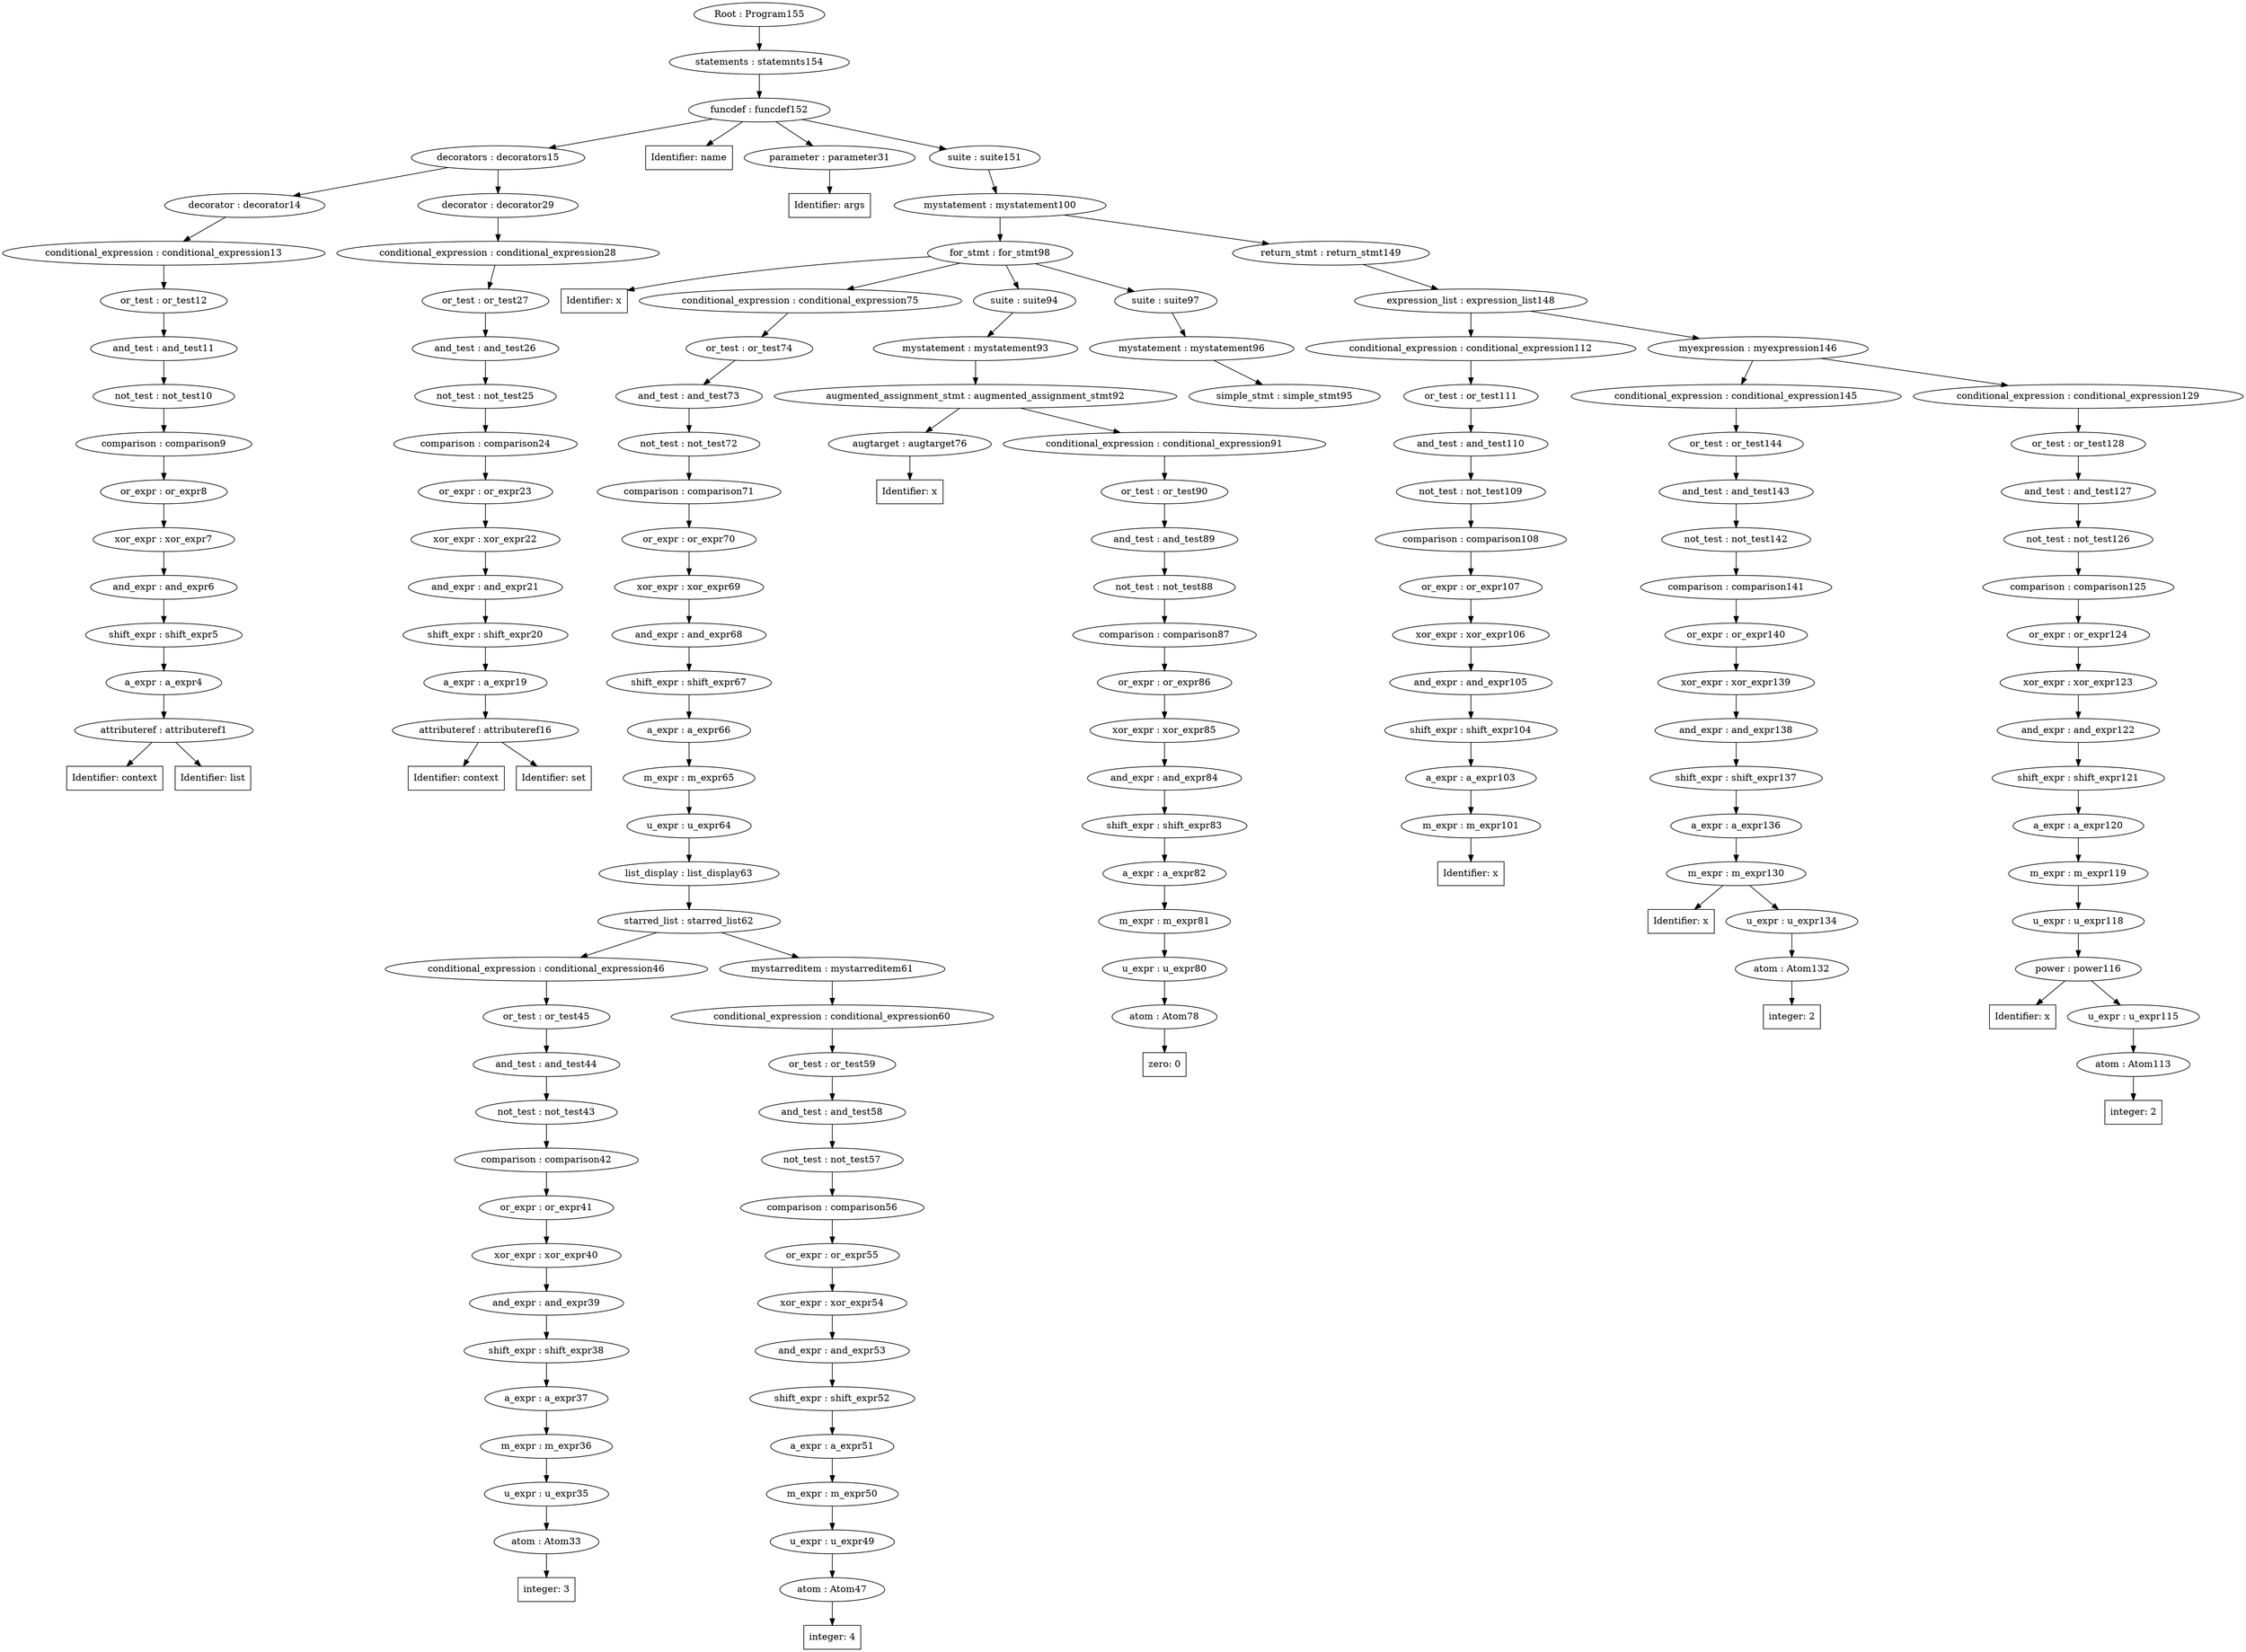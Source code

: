 digraph G {
	Program155 [label="Root : Program155"]
	Program155 -> statemnts154;
	statemnts154 [label="statements : statemnts154"]
	statemnts154 -> funcdef152;
	funcdef152 [label="funcdef : funcdef152"]
	funcdef152 -> decorators15;
	decorators15 [label="decorators : decorators15"]
	decorators15 -> decorator14;
	decorator14 [label="decorator : decorator14"]
	decorator14 -> conditional_expression13;
	conditional_expression13 [label="conditional_expression : conditional_expression13"]
	conditional_expression13 -> or_test12;
	or_test12 [label="or_test : or_test12"]
	or_test12 -> and_test11;
	and_test11 [label="and_test : and_test11"]
	and_test11 -> not_test10;
	not_test10 [label="not_test : not_test10"]
	not_test10 -> comparison9;
	comparison9 [label="comparison : comparison9"]
	comparison9 -> or_expr8;
	or_expr8 [label="or_expr : or_expr8"]
	or_expr8 -> xor_expr7;
	xor_expr7 [label="xor_expr : xor_expr7"]
	xor_expr7 -> and_expr6;
	and_expr6 [label="and_expr : and_expr6"]
	and_expr6 -> shift_expr5;
	shift_expr5 [label="shift_expr : shift_expr5"]
	shift_expr5 -> a_expr4;
	a_expr4 [label="a_expr : a_expr4"]
	a_expr4 -> attributeref1;
	attributeref1 [label="attributeref : attributeref1"]
	attributeref1 -> identifier2;
	identifier2 [shape=box,label="Identifier: context"]
	attributeref1 -> identifier3;
	identifier3 [shape=box,label="Identifier: list"]
	decorators15 -> decorator29;
	decorator29 [label="decorator : decorator29"]
	decorator29 -> conditional_expression28;
	conditional_expression28 [label="conditional_expression : conditional_expression28"]
	conditional_expression28 -> or_test27;
	or_test27 [label="or_test : or_test27"]
	or_test27 -> and_test26;
	and_test26 [label="and_test : and_test26"]
	and_test26 -> not_test25;
	not_test25 [label="not_test : not_test25"]
	not_test25 -> comparison24;
	comparison24 [label="comparison : comparison24"]
	comparison24 -> or_expr23;
	or_expr23 [label="or_expr : or_expr23"]
	or_expr23 -> xor_expr22;
	xor_expr22 [label="xor_expr : xor_expr22"]
	xor_expr22 -> and_expr21;
	and_expr21 [label="and_expr : and_expr21"]
	and_expr21 -> shift_expr20;
	shift_expr20 [label="shift_expr : shift_expr20"]
	shift_expr20 -> a_expr19;
	a_expr19 [label="a_expr : a_expr19"]
	a_expr19 -> attributeref16;
	attributeref16 [label="attributeref : attributeref16"]
	attributeref16 -> identifier17;
	identifier17 [shape=box,label="Identifier: context"]
	attributeref16 -> identifier18;
	identifier18 [shape=box,label="Identifier: set"]
	funcdef152 -> identifier153;
	identifier153 [shape=box,label="Identifier: name"]
	funcdef152 -> parameter31;
	parameter31 [label="parameter : parameter31"]
	parameter31 -> identifier32;
	identifier32 [shape=box,label="Identifier: args"]
	funcdef152 -> suite151;
	suite151 [label="suite : suite151"]
	suite151 -> mystatement100;
	mystatement100 [label="mystatement : mystatement100"]
	mystatement100 -> for_stmt98;
	for_stmt98 [label="for_stmt : for_stmt98"]
	for_stmt98 -> identifier99;
	identifier99 [shape=box,label="Identifier: x"]
	for_stmt98 -> conditional_expression75;
	conditional_expression75 [label="conditional_expression : conditional_expression75"]
	conditional_expression75 -> or_test74;
	or_test74 [label="or_test : or_test74"]
	or_test74 -> and_test73;
	and_test73 [label="and_test : and_test73"]
	and_test73 -> not_test72;
	not_test72 [label="not_test : not_test72"]
	not_test72 -> comparison71;
	comparison71 [label="comparison : comparison71"]
	comparison71 -> or_expr70;
	or_expr70 [label="or_expr : or_expr70"]
	or_expr70 -> xor_expr69;
	xor_expr69 [label="xor_expr : xor_expr69"]
	xor_expr69 -> and_expr68;
	and_expr68 [label="and_expr : and_expr68"]
	and_expr68 -> shift_expr67;
	shift_expr67 [label="shift_expr : shift_expr67"]
	shift_expr67 -> a_expr66;
	a_expr66 [label="a_expr : a_expr66"]
	a_expr66 -> m_expr65;
	m_expr65 [label="m_expr : m_expr65"]
	m_expr65 -> u_expr64;
	u_expr64 [label="u_expr : u_expr64"]
	u_expr64 -> list_display63;
	list_display63 [label="list_display : list_display63"]
	list_display63 -> starred_list62;
	starred_list62 [label="starred_list : starred_list62"]
	starred_list62 -> conditional_expression46;
	conditional_expression46 [label="conditional_expression : conditional_expression46"]
	conditional_expression46 -> or_test45;
	or_test45 [label="or_test : or_test45"]
	or_test45 -> and_test44;
	and_test44 [label="and_test : and_test44"]
	and_test44 -> not_test43;
	not_test43 [label="not_test : not_test43"]
	not_test43 -> comparison42;
	comparison42 [label="comparison : comparison42"]
	comparison42 -> or_expr41;
	or_expr41 [label="or_expr : or_expr41"]
	or_expr41 -> xor_expr40;
	xor_expr40 [label="xor_expr : xor_expr40"]
	xor_expr40 -> and_expr39;
	and_expr39 [label="and_expr : and_expr39"]
	and_expr39 -> shift_expr38;
	shift_expr38 [label="shift_expr : shift_expr38"]
	shift_expr38 -> a_expr37;
	a_expr37 [label="a_expr : a_expr37"]
	a_expr37 -> m_expr36;
	m_expr36 [label="m_expr : m_expr36"]
	m_expr36 -> u_expr35;
	u_expr35 [label="u_expr : u_expr35"]
	u_expr35 -> Atom33;
	Atom33 [label="atom : Atom33"]
	Atom33 -> number34;
	number34 [shape=box,label="integer: 3"]
	starred_list62 -> mystarreditem61;
	mystarreditem61 [label="mystarreditem : mystarreditem61"]
	mystarreditem61 -> conditional_expression60;
	conditional_expression60 [label="conditional_expression : conditional_expression60"]
	conditional_expression60 -> or_test59;
	or_test59 [label="or_test : or_test59"]
	or_test59 -> and_test58;
	and_test58 [label="and_test : and_test58"]
	and_test58 -> not_test57;
	not_test57 [label="not_test : not_test57"]
	not_test57 -> comparison56;
	comparison56 [label="comparison : comparison56"]
	comparison56 -> or_expr55;
	or_expr55 [label="or_expr : or_expr55"]
	or_expr55 -> xor_expr54;
	xor_expr54 [label="xor_expr : xor_expr54"]
	xor_expr54 -> and_expr53;
	and_expr53 [label="and_expr : and_expr53"]
	and_expr53 -> shift_expr52;
	shift_expr52 [label="shift_expr : shift_expr52"]
	shift_expr52 -> a_expr51;
	a_expr51 [label="a_expr : a_expr51"]
	a_expr51 -> m_expr50;
	m_expr50 [label="m_expr : m_expr50"]
	m_expr50 -> u_expr49;
	u_expr49 [label="u_expr : u_expr49"]
	u_expr49 -> Atom47;
	Atom47 [label="atom : Atom47"]
	Atom47 -> number48;
	number48 [shape=box,label="integer: 4"]
	for_stmt98 -> suite94;
	suite94 [label="suite : suite94"]
	suite94 -> mystatement93;
	mystatement93 [label="mystatement : mystatement93"]
	mystatement93 -> augmented_assignment_stmt92;
	augmented_assignment_stmt92 [label="augmented_assignment_stmt : augmented_assignment_stmt92"]
	augmented_assignment_stmt92 -> augtarget76;
	augtarget76 [label="augtarget : augtarget76"]
	augtarget76 -> identifier77;
	identifier77 [shape=box,label="Identifier: x"]
	augmented_assignment_stmt92 -> conditional_expression91;
	conditional_expression91 [label="conditional_expression : conditional_expression91"]
	conditional_expression91 -> or_test90;
	or_test90 [label="or_test : or_test90"]
	or_test90 -> and_test89;
	and_test89 [label="and_test : and_test89"]
	and_test89 -> not_test88;
	not_test88 [label="not_test : not_test88"]
	not_test88 -> comparison87;
	comparison87 [label="comparison : comparison87"]
	comparison87 -> or_expr86;
	or_expr86 [label="or_expr : or_expr86"]
	or_expr86 -> xor_expr85;
	xor_expr85 [label="xor_expr : xor_expr85"]
	xor_expr85 -> and_expr84;
	and_expr84 [label="and_expr : and_expr84"]
	and_expr84 -> shift_expr83;
	shift_expr83 [label="shift_expr : shift_expr83"]
	shift_expr83 -> a_expr82;
	a_expr82 [label="a_expr : a_expr82"]
	a_expr82 -> m_expr81;
	m_expr81 [label="m_expr : m_expr81"]
	m_expr81 -> u_expr80;
	u_expr80 [label="u_expr : u_expr80"]
	u_expr80 -> Atom78;
	Atom78 [label="atom : Atom78"]
	Atom78 -> number79;
	number79 [shape=box,label="zero: 0"]
	for_stmt98 -> suite97;
	suite97 [label="suite : suite97"]
	suite97 -> mystatement96;
	mystatement96 [label="mystatement : mystatement96"]
	mystatement96 -> simple_stmt95;
	simple_stmt95 [label="simple_stmt : simple_stmt95"]
	mystatement100 -> return_stmt149;
	return_stmt149 [label="return_stmt : return_stmt149"]
	return_stmt149 -> expression_list148;
	expression_list148 [label="expression_list : expression_list148"]
	expression_list148 -> conditional_expression112;
	conditional_expression112 [label="conditional_expression : conditional_expression112"]
	conditional_expression112 -> or_test111;
	or_test111 [label="or_test : or_test111"]
	or_test111 -> and_test110;
	and_test110 [label="and_test : and_test110"]
	and_test110 -> not_test109;
	not_test109 [label="not_test : not_test109"]
	not_test109 -> comparison108;
	comparison108 [label="comparison : comparison108"]
	comparison108 -> or_expr107;
	or_expr107 [label="or_expr : or_expr107"]
	or_expr107 -> xor_expr106;
	xor_expr106 [label="xor_expr : xor_expr106"]
	xor_expr106 -> and_expr105;
	and_expr105 [label="and_expr : and_expr105"]
	and_expr105 -> shift_expr104;
	shift_expr104 [label="shift_expr : shift_expr104"]
	shift_expr104 -> a_expr103;
	a_expr103 [label="a_expr : a_expr103"]
	a_expr103 -> m_expr101;
	m_expr101 [label="m_expr : m_expr101"]
	m_expr101 -> identifier102;
	identifier102 [shape=box,label="Identifier: x"]
	expression_list148 -> myexpression146;
	myexpression146 [label="myexpression : myexpression146"]
	myexpression146 -> conditional_expression145;
	conditional_expression145 [label="conditional_expression : conditional_expression145"]
	conditional_expression145 -> or_test144;
	or_test144 [label="or_test : or_test144"]
	or_test144 -> and_test143;
	and_test143 [label="and_test : and_test143"]
	and_test143 -> not_test142;
	not_test142 [label="not_test : not_test142"]
	not_test142 -> comparison141;
	comparison141 [label="comparison : comparison141"]
	comparison141 -> or_expr140;
	or_expr140 [label="or_expr : or_expr140"]
	or_expr140 -> xor_expr139;
	xor_expr139 [label="xor_expr : xor_expr139"]
	xor_expr139 -> and_expr138;
	and_expr138 [label="and_expr : and_expr138"]
	and_expr138 -> shift_expr137;
	shift_expr137 [label="shift_expr : shift_expr137"]
	shift_expr137 -> a_expr136;
	a_expr136 [label="a_expr : a_expr136"]
	a_expr136 -> m_expr130;
	m_expr130 [label="m_expr : m_expr130"]
	m_expr130 -> identifier131;
	identifier131 [shape=box,label="Identifier: x"]
	m_expr130 -> u_expr134;
	u_expr134 [label="u_expr : u_expr134"]
	u_expr134 -> Atom132;
	Atom132 [label="atom : Atom132"]
	Atom132 -> number133;
	number133 [shape=box,label="integer: 2"]
	myexpression146 -> conditional_expression129;
	conditional_expression129 [label="conditional_expression : conditional_expression129"]
	conditional_expression129 -> or_test128;
	or_test128 [label="or_test : or_test128"]
	or_test128 -> and_test127;
	and_test127 [label="and_test : and_test127"]
	and_test127 -> not_test126;
	not_test126 [label="not_test : not_test126"]
	not_test126 -> comparison125;
	comparison125 [label="comparison : comparison125"]
	comparison125 -> or_expr124;
	or_expr124 [label="or_expr : or_expr124"]
	or_expr124 -> xor_expr123;
	xor_expr123 [label="xor_expr : xor_expr123"]
	xor_expr123 -> and_expr122;
	and_expr122 [label="and_expr : and_expr122"]
	and_expr122 -> shift_expr121;
	shift_expr121 [label="shift_expr : shift_expr121"]
	shift_expr121 -> a_expr120;
	a_expr120 [label="a_expr : a_expr120"]
	a_expr120 -> m_expr119;
	m_expr119 [label="m_expr : m_expr119"]
	m_expr119 -> u_expr118;
	u_expr118 [label="u_expr : u_expr118"]
	u_expr118 -> power116;
	power116 [label="power : power116"]
	power116 -> identifier117;
	identifier117 [shape=box,label="Identifier: x"]
	power116 -> u_expr115;
	u_expr115 [label="u_expr : u_expr115"]
	u_expr115 -> Atom113;
	Atom113 [label="atom : Atom113"]
	Atom113 -> number114;
	number114 [shape=box,label="integer: 2"]
}
